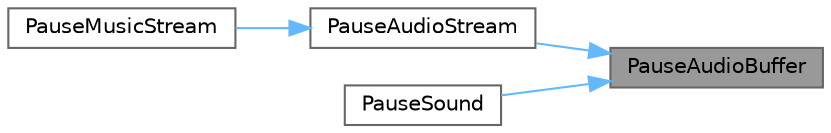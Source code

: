 digraph "PauseAudioBuffer"
{
 // LATEX_PDF_SIZE
  bgcolor="transparent";
  edge [fontname=Helvetica,fontsize=10,labelfontname=Helvetica,labelfontsize=10];
  node [fontname=Helvetica,fontsize=10,shape=box,height=0.2,width=0.4];
  rankdir="RL";
  Node1 [id="Node000001",label="PauseAudioBuffer",height=0.2,width=0.4,color="gray40", fillcolor="grey60", style="filled", fontcolor="black",tooltip=" "];
  Node1 -> Node2 [id="edge7_Node000001_Node000002",dir="back",color="steelblue1",style="solid",tooltip=" "];
  Node2 [id="Node000002",label="PauseAudioStream",height=0.2,width=0.4,color="grey40", fillcolor="white", style="filled",URL="$_classes_2lib_2raudio_8c.html#ae35c312137922b7b5362353b95cce247",tooltip=" "];
  Node2 -> Node3 [id="edge8_Node000002_Node000003",dir="back",color="steelblue1",style="solid",tooltip=" "];
  Node3 [id="Node000003",label="PauseMusicStream",height=0.2,width=0.4,color="grey40", fillcolor="white", style="filled",URL="$_classes_2lib_2raudio_8c.html#ae27c0dd0579d842d963301252a560865",tooltip=" "];
  Node1 -> Node4 [id="edge9_Node000001_Node000004",dir="back",color="steelblue1",style="solid",tooltip=" "];
  Node4 [id="Node000004",label="PauseSound",height=0.2,width=0.4,color="grey40", fillcolor="white", style="filled",URL="$_classes_2lib_2raudio_8c.html#ae4354b0072850fc1f63961b141a07a48",tooltip=" "];
}
